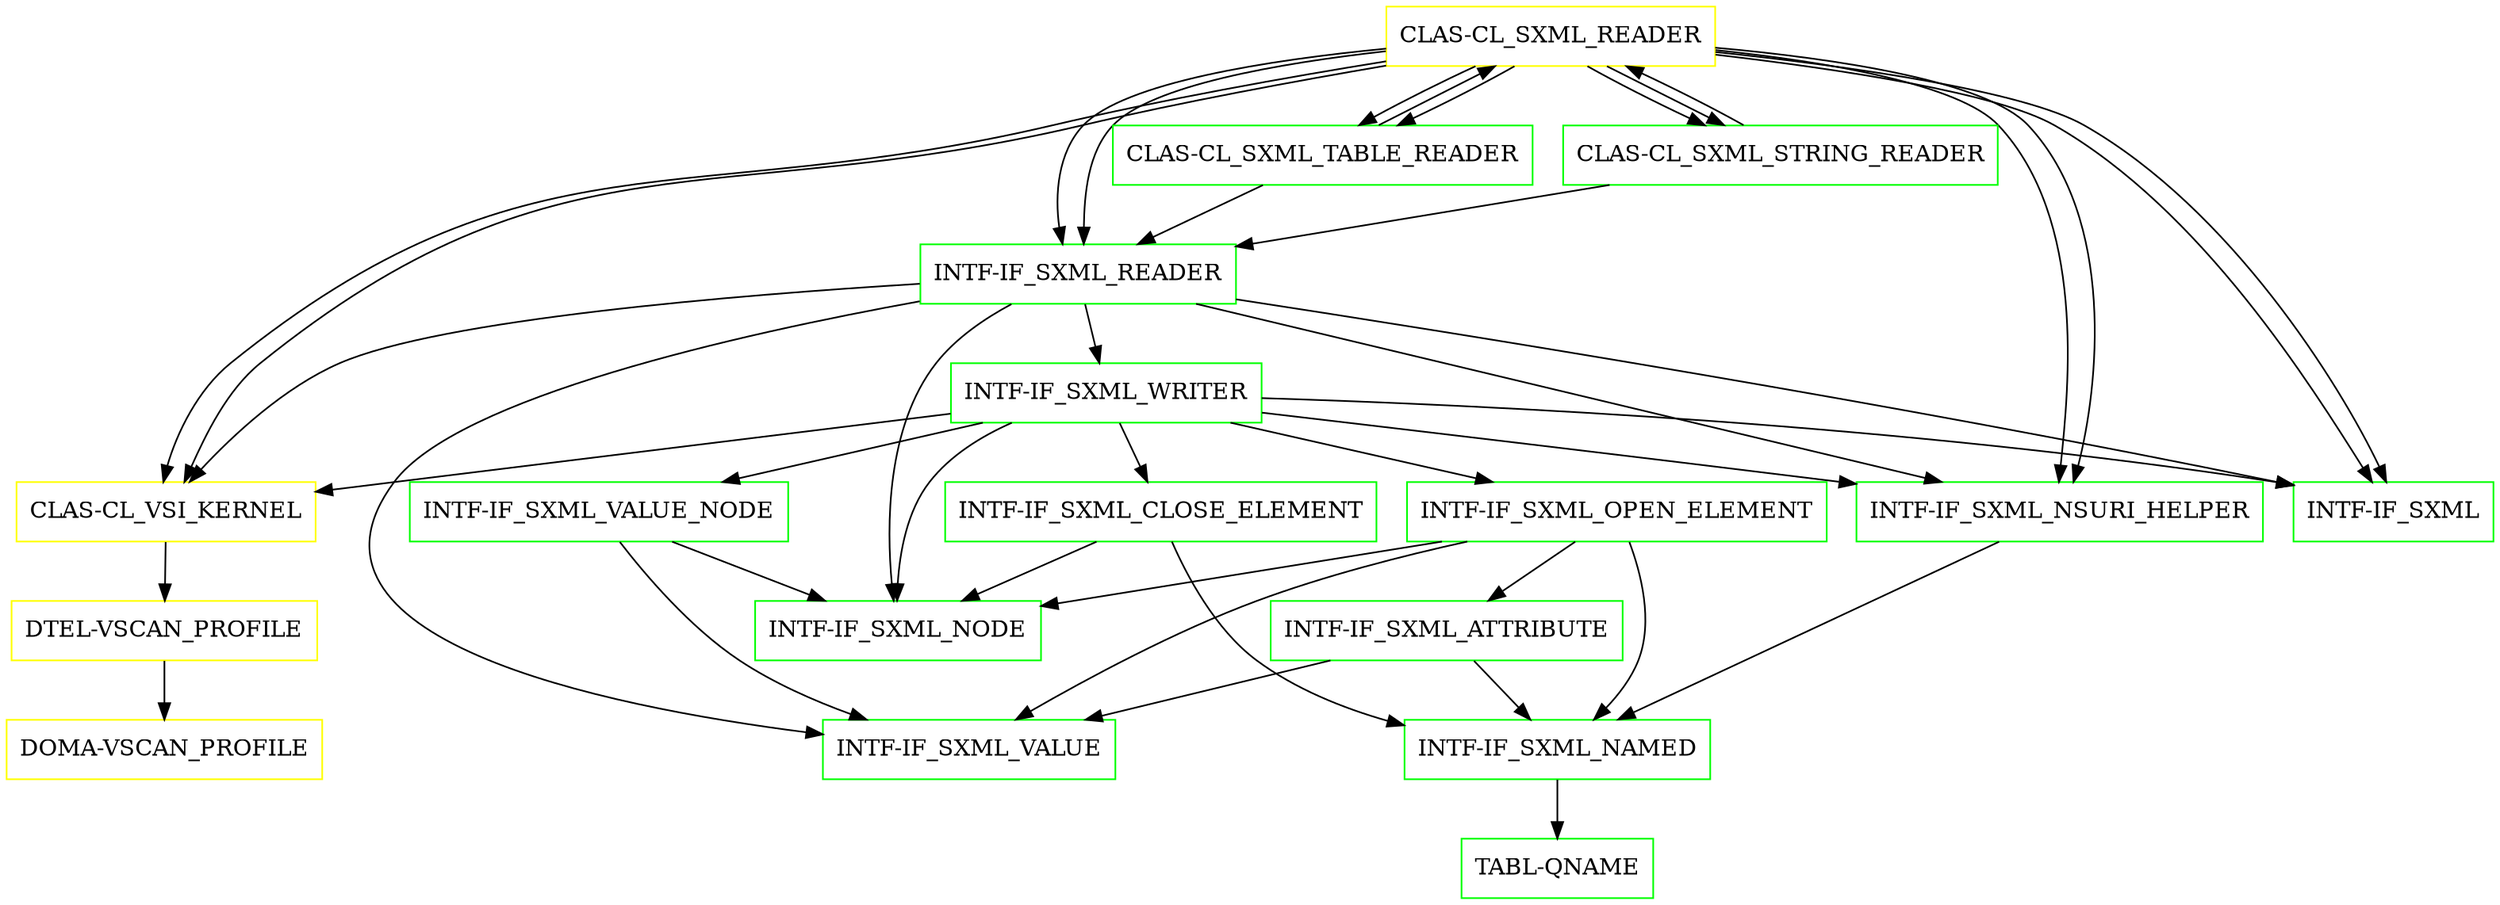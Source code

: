 digraph G {
  "CLAS-CL_SXML_READER" [shape=box,color=yellow];
  "CLAS-CL_VSI_KERNEL" [shape=box,color=yellow,URL="./CLAS_CL_VSI_KERNEL.html"];
  "DTEL-VSCAN_PROFILE" [shape=box,color=yellow,URL="./DTEL_VSCAN_PROFILE.html"];
  "DOMA-VSCAN_PROFILE" [shape=box,color=yellow,URL="./DOMA_VSCAN_PROFILE.html"];
  "INTF-IF_SXML_READER" [shape=box,color=green,URL="./INTF_IF_SXML_READER.html"];
  "INTF-IF_SXML_WRITER" [shape=box,color=green,URL="./INTF_IF_SXML_WRITER.html"];
  "INTF-IF_SXML_NODE" [shape=box,color=green,URL="./INTF_IF_SXML_NODE.html"];
  "INTF-IF_SXML_CLOSE_ELEMENT" [shape=box,color=green,URL="./INTF_IF_SXML_CLOSE_ELEMENT.html"];
  "INTF-IF_SXML_NAMED" [shape=box,color=green,URL="./INTF_IF_SXML_NAMED.html"];
  "TABL-QNAME" [shape=box,color=green,URL="./TABL_QNAME.html"];
  "INTF-IF_SXML_VALUE_NODE" [shape=box,color=green,URL="./INTF_IF_SXML_VALUE_NODE.html"];
  "INTF-IF_SXML_VALUE" [shape=box,color=green,URL="./INTF_IF_SXML_VALUE.html"];
  "INTF-IF_SXML_OPEN_ELEMENT" [shape=box,color=green,URL="./INTF_IF_SXML_OPEN_ELEMENT.html"];
  "INTF-IF_SXML_ATTRIBUTE" [shape=box,color=green,URL="./INTF_IF_SXML_ATTRIBUTE.html"];
  "INTF-IF_SXML_NSURI_HELPER" [shape=box,color=green,URL="./INTF_IF_SXML_NSURI_HELPER.html"];
  "INTF-IF_SXML" [shape=box,color=green,URL="./INTF_IF_SXML.html"];
  "CLAS-CL_SXML_TABLE_READER" [shape=box,color=green,URL="./CLAS_CL_SXML_TABLE_READER.html"];
  "CLAS-CL_SXML_READER" [shape=box,color=yellow,URL="./CLAS_CL_SXML_READER.html"];
  "CLAS-CL_SXML_STRING_READER" [shape=box,color=green,URL="./CLAS_CL_SXML_STRING_READER.html"];
  "CLAS-CL_SXML_READER" -> "CLAS-CL_SXML_STRING_READER";
  "CLAS-CL_SXML_READER" -> "CLAS-CL_SXML_TABLE_READER";
  "CLAS-CL_SXML_READER" -> "INTF-IF_SXML";
  "CLAS-CL_SXML_READER" -> "INTF-IF_SXML_NSURI_HELPER";
  "CLAS-CL_SXML_READER" -> "INTF-IF_SXML_READER";
  "CLAS-CL_SXML_READER" -> "CLAS-CL_VSI_KERNEL";
  "CLAS-CL_VSI_KERNEL" -> "DTEL-VSCAN_PROFILE";
  "DTEL-VSCAN_PROFILE" -> "DOMA-VSCAN_PROFILE";
  "INTF-IF_SXML_READER" -> "INTF-IF_SXML_NODE";
  "INTF-IF_SXML_READER" -> "INTF-IF_SXML_VALUE";
  "INTF-IF_SXML_READER" -> "INTF-IF_SXML";
  "INTF-IF_SXML_READER" -> "INTF-IF_SXML_NSURI_HELPER";
  "INTF-IF_SXML_READER" -> "INTF-IF_SXML_WRITER";
  "INTF-IF_SXML_READER" -> "CLAS-CL_VSI_KERNEL";
  "INTF-IF_SXML_WRITER" -> "INTF-IF_SXML";
  "INTF-IF_SXML_WRITER" -> "INTF-IF_SXML_NSURI_HELPER";
  "INTF-IF_SXML_WRITER" -> "INTF-IF_SXML_OPEN_ELEMENT";
  "INTF-IF_SXML_WRITER" -> "INTF-IF_SXML_VALUE_NODE";
  "INTF-IF_SXML_WRITER" -> "INTF-IF_SXML_CLOSE_ELEMENT";
  "INTF-IF_SXML_WRITER" -> "INTF-IF_SXML_NODE";
  "INTF-IF_SXML_WRITER" -> "CLAS-CL_VSI_KERNEL";
  "INTF-IF_SXML_CLOSE_ELEMENT" -> "INTF-IF_SXML_NAMED";
  "INTF-IF_SXML_CLOSE_ELEMENT" -> "INTF-IF_SXML_NODE";
  "INTF-IF_SXML_NAMED" -> "TABL-QNAME";
  "INTF-IF_SXML_VALUE_NODE" -> "INTF-IF_SXML_NODE";
  "INTF-IF_SXML_VALUE_NODE" -> "INTF-IF_SXML_VALUE";
  "INTF-IF_SXML_OPEN_ELEMENT" -> "INTF-IF_SXML_NAMED";
  "INTF-IF_SXML_OPEN_ELEMENT" -> "INTF-IF_SXML_NODE";
  "INTF-IF_SXML_OPEN_ELEMENT" -> "INTF-IF_SXML_ATTRIBUTE";
  "INTF-IF_SXML_OPEN_ELEMENT" -> "INTF-IF_SXML_VALUE";
  "INTF-IF_SXML_ATTRIBUTE" -> "INTF-IF_SXML_NAMED";
  "INTF-IF_SXML_ATTRIBUTE" -> "INTF-IF_SXML_VALUE";
  "INTF-IF_SXML_NSURI_HELPER" -> "INTF-IF_SXML_NAMED";
  "CLAS-CL_SXML_TABLE_READER" -> "CLAS-CL_SXML_READER";
  "CLAS-CL_SXML_TABLE_READER" -> "INTF-IF_SXML_READER";
  "CLAS-CL_SXML_READER" -> "CLAS-CL_SXML_STRING_READER";
  "CLAS-CL_SXML_READER" -> "CLAS-CL_SXML_TABLE_READER";
  "CLAS-CL_SXML_READER" -> "INTF-IF_SXML";
  "CLAS-CL_SXML_READER" -> "INTF-IF_SXML_NSURI_HELPER";
  "CLAS-CL_SXML_READER" -> "INTF-IF_SXML_READER";
  "CLAS-CL_SXML_READER" -> "CLAS-CL_VSI_KERNEL";
  "CLAS-CL_SXML_STRING_READER" -> "CLAS-CL_SXML_READER";
  "CLAS-CL_SXML_STRING_READER" -> "INTF-IF_SXML_READER";
}

